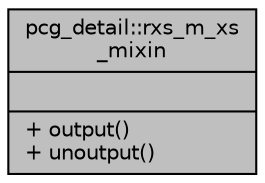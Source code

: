 digraph "pcg_detail::rxs_m_xs_mixin"
{
 // LATEX_PDF_SIZE
  edge [fontname="Helvetica",fontsize="10",labelfontname="Helvetica",labelfontsize="10"];
  node [fontname="Helvetica",fontsize="10",shape=record];
  Node1 [label="{pcg_detail::rxs_m_xs\l_mixin\n||+ output()\l+ unoutput()\l}",height=0.2,width=0.4,color="black", fillcolor="grey75", style="filled", fontcolor="black",tooltip=" "];
}
